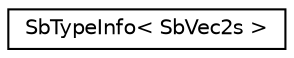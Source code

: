 digraph "Graphical Class Hierarchy"
{
 // LATEX_PDF_SIZE
  edge [fontname="Helvetica",fontsize="10",labelfontname="Helvetica",labelfontsize="10"];
  node [fontname="Helvetica",fontsize="10",shape=record];
  rankdir="LR";
  Node0 [label="SbTypeInfo\< SbVec2s \>",height=0.2,width=0.4,color="black", fillcolor="white", style="filled",URL="$structSbTypeInfo_3_01SbVec2s_01_4.html",tooltip=" "];
}
